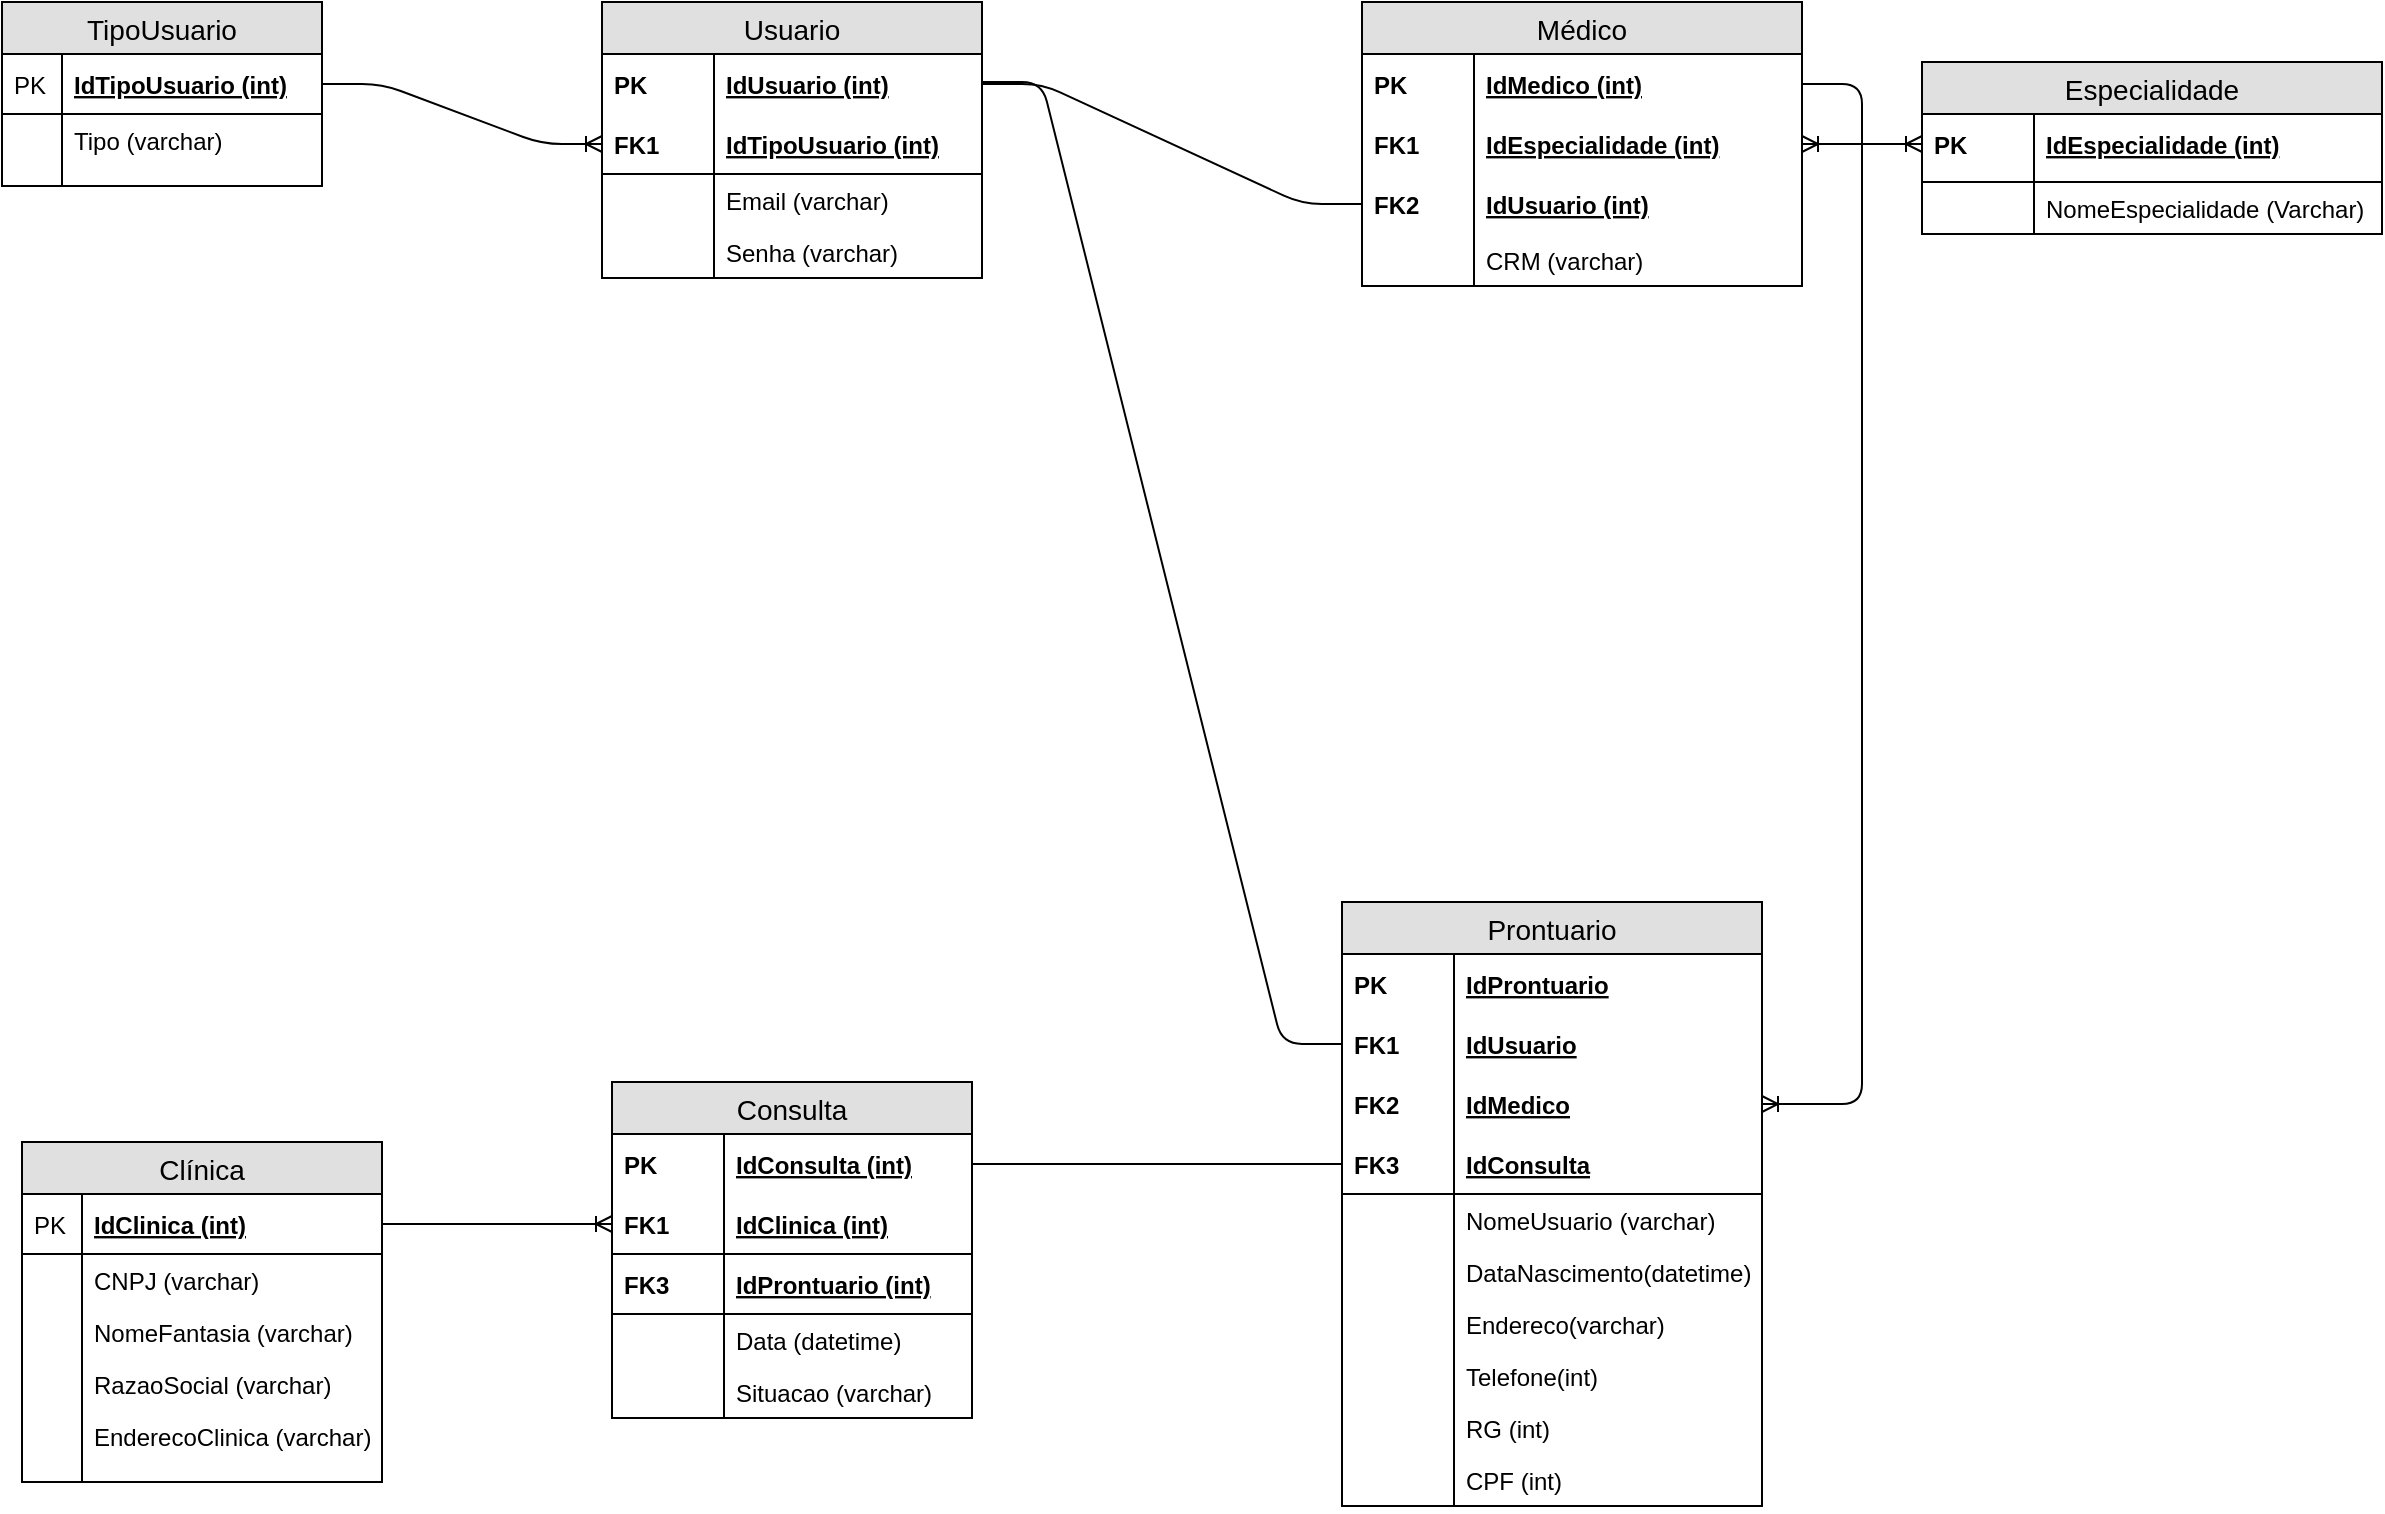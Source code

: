 <mxfile version="12.6.7"><diagram id="bmkwWJAFH-lHZ9YNsNHr" name="Page-1"><mxGraphModel dx="1038" dy="553" grid="1" gridSize="10" guides="1" tooltips="1" connect="1" arrows="1" fold="1" page="1" pageScale="1" pageWidth="827" pageHeight="1169" math="0" shadow="0"><root><mxCell id="0"/><mxCell id="1" parent="0"/><mxCell id="UD1wbPn-YDqlGRsqJC5D-1" value="Clínica" style="swimlane;fontStyle=0;childLayout=stackLayout;horizontal=1;startSize=26;fillColor=#e0e0e0;horizontalStack=0;resizeParent=1;resizeParentMax=0;resizeLast=0;collapsible=1;marginBottom=0;swimlaneFillColor=#ffffff;align=center;fontSize=14;" parent="1" vertex="1"><mxGeometry x="50" y="600" width="180" height="170" as="geometry"/></mxCell><mxCell id="UD1wbPn-YDqlGRsqJC5D-2" value="IdClinica (int)" style="shape=partialRectangle;top=0;left=0;right=0;bottom=1;align=left;verticalAlign=middle;fillColor=none;spacingLeft=34;spacingRight=4;overflow=hidden;rotatable=0;points=[[0,0.5],[1,0.5]];portConstraint=eastwest;dropTarget=0;fontStyle=5;fontSize=12;" parent="UD1wbPn-YDqlGRsqJC5D-1" vertex="1"><mxGeometry y="26" width="180" height="30" as="geometry"/></mxCell><mxCell id="UD1wbPn-YDqlGRsqJC5D-3" value="PK" style="shape=partialRectangle;top=0;left=0;bottom=0;fillColor=none;align=left;verticalAlign=middle;spacingLeft=4;spacingRight=4;overflow=hidden;rotatable=0;points=[];portConstraint=eastwest;part=1;fontSize=12;" parent="UD1wbPn-YDqlGRsqJC5D-2" vertex="1" connectable="0"><mxGeometry width="30" height="30" as="geometry"/></mxCell><mxCell id="UD1wbPn-YDqlGRsqJC5D-4" value="CNPJ (varchar)" style="shape=partialRectangle;top=0;left=0;right=0;bottom=0;align=left;verticalAlign=top;fillColor=none;spacingLeft=34;spacingRight=4;overflow=hidden;rotatable=0;points=[[0,0.5],[1,0.5]];portConstraint=eastwest;dropTarget=0;fontSize=12;" parent="UD1wbPn-YDqlGRsqJC5D-1" vertex="1"><mxGeometry y="56" width="180" height="26" as="geometry"/></mxCell><mxCell id="UD1wbPn-YDqlGRsqJC5D-5" value="" style="shape=partialRectangle;top=0;left=0;bottom=0;fillColor=none;align=left;verticalAlign=top;spacingLeft=4;spacingRight=4;overflow=hidden;rotatable=0;points=[];portConstraint=eastwest;part=1;fontSize=12;" parent="UD1wbPn-YDqlGRsqJC5D-4" vertex="1" connectable="0"><mxGeometry width="30" height="26" as="geometry"/></mxCell><mxCell id="UD1wbPn-YDqlGRsqJC5D-6" value="NomeFantasia (varchar)" style="shape=partialRectangle;top=0;left=0;right=0;bottom=0;align=left;verticalAlign=top;fillColor=none;spacingLeft=34;spacingRight=4;overflow=hidden;rotatable=0;points=[[0,0.5],[1,0.5]];portConstraint=eastwest;dropTarget=0;fontSize=12;" parent="UD1wbPn-YDqlGRsqJC5D-1" vertex="1"><mxGeometry y="82" width="180" height="26" as="geometry"/></mxCell><mxCell id="UD1wbPn-YDqlGRsqJC5D-7" value="" style="shape=partialRectangle;top=0;left=0;bottom=0;fillColor=none;align=left;verticalAlign=top;spacingLeft=4;spacingRight=4;overflow=hidden;rotatable=0;points=[];portConstraint=eastwest;part=1;fontSize=12;" parent="UD1wbPn-YDqlGRsqJC5D-6" vertex="1" connectable="0"><mxGeometry width="30" height="26" as="geometry"/></mxCell><mxCell id="f671L0dwK2tarhvl7HtC-1" value="RazaoSocial (varchar)" style="shape=partialRectangle;top=0;left=0;right=0;bottom=0;align=left;verticalAlign=top;fillColor=none;spacingLeft=34;spacingRight=4;overflow=hidden;rotatable=0;points=[[0,0.5],[1,0.5]];portConstraint=eastwest;dropTarget=0;fontSize=12;" parent="UD1wbPn-YDqlGRsqJC5D-1" vertex="1"><mxGeometry y="108" width="180" height="26" as="geometry"/></mxCell><mxCell id="f671L0dwK2tarhvl7HtC-2" value="" style="shape=partialRectangle;top=0;left=0;bottom=0;fillColor=none;align=left;verticalAlign=top;spacingLeft=4;spacingRight=4;overflow=hidden;rotatable=0;points=[];portConstraint=eastwest;part=1;fontSize=12;" parent="f671L0dwK2tarhvl7HtC-1" vertex="1" connectable="0"><mxGeometry width="30" height="26" as="geometry"/></mxCell><mxCell id="UD1wbPn-YDqlGRsqJC5D-8" value="EnderecoClinica (varchar)" style="shape=partialRectangle;top=0;left=0;right=0;bottom=0;align=left;verticalAlign=top;fillColor=none;spacingLeft=34;spacingRight=4;overflow=hidden;rotatable=0;points=[[0,0.5],[1,0.5]];portConstraint=eastwest;dropTarget=0;fontSize=12;" parent="UD1wbPn-YDqlGRsqJC5D-1" vertex="1"><mxGeometry y="134" width="180" height="26" as="geometry"/></mxCell><mxCell id="UD1wbPn-YDqlGRsqJC5D-9" value="" style="shape=partialRectangle;top=0;left=0;bottom=0;fillColor=none;align=left;verticalAlign=top;spacingLeft=4;spacingRight=4;overflow=hidden;rotatable=0;points=[];portConstraint=eastwest;part=1;fontSize=12;" parent="UD1wbPn-YDqlGRsqJC5D-8" vertex="1" connectable="0"><mxGeometry width="30" height="26" as="geometry"/></mxCell><mxCell id="UD1wbPn-YDqlGRsqJC5D-10" value="" style="shape=partialRectangle;top=0;left=0;right=0;bottom=0;align=left;verticalAlign=top;fillColor=none;spacingLeft=34;spacingRight=4;overflow=hidden;rotatable=0;points=[[0,0.5],[1,0.5]];portConstraint=eastwest;dropTarget=0;fontSize=12;" parent="UD1wbPn-YDqlGRsqJC5D-1" vertex="1"><mxGeometry y="160" width="180" height="10" as="geometry"/></mxCell><mxCell id="UD1wbPn-YDqlGRsqJC5D-11" value="" style="shape=partialRectangle;top=0;left=0;bottom=0;fillColor=none;align=left;verticalAlign=top;spacingLeft=4;spacingRight=4;overflow=hidden;rotatable=0;points=[];portConstraint=eastwest;part=1;fontSize=12;" parent="UD1wbPn-YDqlGRsqJC5D-10" vertex="1" connectable="0"><mxGeometry width="30" height="10" as="geometry"/></mxCell><mxCell id="UD1wbPn-YDqlGRsqJC5D-12" value="TipoUsuario" style="swimlane;fontStyle=0;childLayout=stackLayout;horizontal=1;startSize=26;fillColor=#e0e0e0;horizontalStack=0;resizeParent=1;resizeParentMax=0;resizeLast=0;collapsible=1;marginBottom=0;swimlaneFillColor=#ffffff;align=center;fontSize=14;" parent="1" vertex="1"><mxGeometry x="40" y="30" width="160" height="92" as="geometry"/></mxCell><mxCell id="UD1wbPn-YDqlGRsqJC5D-13" value="IdTipoUsuario (int)" style="shape=partialRectangle;top=0;left=0;right=0;bottom=1;align=left;verticalAlign=middle;fillColor=none;spacingLeft=34;spacingRight=4;overflow=hidden;rotatable=0;points=[[0,0.5],[1,0.5]];portConstraint=eastwest;dropTarget=0;fontStyle=5;fontSize=12;" parent="UD1wbPn-YDqlGRsqJC5D-12" vertex="1"><mxGeometry y="26" width="160" height="30" as="geometry"/></mxCell><mxCell id="UD1wbPn-YDqlGRsqJC5D-14" value="PK" style="shape=partialRectangle;top=0;left=0;bottom=0;fillColor=none;align=left;verticalAlign=middle;spacingLeft=4;spacingRight=4;overflow=hidden;rotatable=0;points=[];portConstraint=eastwest;part=1;fontSize=12;" parent="UD1wbPn-YDqlGRsqJC5D-13" vertex="1" connectable="0"><mxGeometry width="30" height="30" as="geometry"/></mxCell><mxCell id="UD1wbPn-YDqlGRsqJC5D-15" value="Tipo (varchar)" style="shape=partialRectangle;top=0;left=0;right=0;bottom=0;align=left;verticalAlign=top;fillColor=none;spacingLeft=34;spacingRight=4;overflow=hidden;rotatable=0;points=[[0,0.5],[1,0.5]];portConstraint=eastwest;dropTarget=0;fontSize=12;" parent="UD1wbPn-YDqlGRsqJC5D-12" vertex="1"><mxGeometry y="56" width="160" height="26" as="geometry"/></mxCell><mxCell id="UD1wbPn-YDqlGRsqJC5D-16" value="" style="shape=partialRectangle;top=0;left=0;bottom=0;fillColor=none;align=left;verticalAlign=top;spacingLeft=4;spacingRight=4;overflow=hidden;rotatable=0;points=[];portConstraint=eastwest;part=1;fontSize=12;" parent="UD1wbPn-YDqlGRsqJC5D-15" vertex="1" connectable="0"><mxGeometry width="30" height="26" as="geometry"/></mxCell><mxCell id="UD1wbPn-YDqlGRsqJC5D-21" value="" style="shape=partialRectangle;top=0;left=0;right=0;bottom=0;align=left;verticalAlign=top;fillColor=none;spacingLeft=34;spacingRight=4;overflow=hidden;rotatable=0;points=[[0,0.5],[1,0.5]];portConstraint=eastwest;dropTarget=0;fontSize=12;" parent="UD1wbPn-YDqlGRsqJC5D-12" vertex="1"><mxGeometry y="82" width="160" height="10" as="geometry"/></mxCell><mxCell id="UD1wbPn-YDqlGRsqJC5D-22" value="" style="shape=partialRectangle;top=0;left=0;bottom=0;fillColor=none;align=left;verticalAlign=top;spacingLeft=4;spacingRight=4;overflow=hidden;rotatable=0;points=[];portConstraint=eastwest;part=1;fontSize=12;" parent="UD1wbPn-YDqlGRsqJC5D-21" vertex="1" connectable="0"><mxGeometry width="30" height="10" as="geometry"/></mxCell><mxCell id="UD1wbPn-YDqlGRsqJC5D-38" value="Usuario" style="swimlane;fontStyle=0;childLayout=stackLayout;horizontal=1;startSize=26;fillColor=#e0e0e0;horizontalStack=0;resizeParent=1;resizeParentMax=0;resizeLast=0;collapsible=1;marginBottom=0;swimlaneFillColor=#ffffff;align=center;fontSize=14;" parent="1" vertex="1"><mxGeometry x="340" y="30" width="190" height="138" as="geometry"/></mxCell><mxCell id="UD1wbPn-YDqlGRsqJC5D-39" value="IdUsuario (int)" style="shape=partialRectangle;top=0;left=0;right=0;bottom=0;align=left;verticalAlign=middle;fillColor=none;spacingLeft=60;spacingRight=4;overflow=hidden;rotatable=0;points=[[0,0.5],[1,0.5]];portConstraint=eastwest;dropTarget=0;fontStyle=5;fontSize=12;" parent="UD1wbPn-YDqlGRsqJC5D-38" vertex="1"><mxGeometry y="26" width="190" height="30" as="geometry"/></mxCell><mxCell id="UD1wbPn-YDqlGRsqJC5D-40" value="PK" style="shape=partialRectangle;fontStyle=1;top=0;left=0;bottom=0;fillColor=none;align=left;verticalAlign=middle;spacingLeft=4;spacingRight=4;overflow=hidden;rotatable=0;points=[];portConstraint=eastwest;part=1;fontSize=12;" parent="UD1wbPn-YDqlGRsqJC5D-39" vertex="1" connectable="0"><mxGeometry width="56" height="30" as="geometry"/></mxCell><mxCell id="UD1wbPn-YDqlGRsqJC5D-41" value="IdTipoUsuario (int)" style="shape=partialRectangle;top=0;left=0;right=0;bottom=1;align=left;verticalAlign=middle;fillColor=none;spacingLeft=60;spacingRight=4;overflow=hidden;rotatable=0;points=[[0,0.5],[1,0.5]];portConstraint=eastwest;dropTarget=0;fontStyle=5;fontSize=12;" parent="UD1wbPn-YDqlGRsqJC5D-38" vertex="1"><mxGeometry y="56" width="190" height="30" as="geometry"/></mxCell><mxCell id="UD1wbPn-YDqlGRsqJC5D-42" value="FK1" style="shape=partialRectangle;fontStyle=1;top=0;left=0;bottom=0;fillColor=none;align=left;verticalAlign=middle;spacingLeft=4;spacingRight=4;overflow=hidden;rotatable=0;points=[];portConstraint=eastwest;part=1;fontSize=12;" parent="UD1wbPn-YDqlGRsqJC5D-41" vertex="1" connectable="0"><mxGeometry width="56" height="30" as="geometry"/></mxCell><mxCell id="UD1wbPn-YDqlGRsqJC5D-49" value="Email (varchar)" style="shape=partialRectangle;top=0;left=0;right=0;bottom=0;align=left;verticalAlign=top;fillColor=none;spacingLeft=60;spacingRight=4;overflow=hidden;rotatable=0;points=[[0,0.5],[1,0.5]];portConstraint=eastwest;dropTarget=0;fontSize=12;" parent="UD1wbPn-YDqlGRsqJC5D-38" vertex="1"><mxGeometry y="86" width="190" height="26" as="geometry"/></mxCell><mxCell id="UD1wbPn-YDqlGRsqJC5D-50" value="" style="shape=partialRectangle;top=0;left=0;bottom=0;fillColor=none;align=left;verticalAlign=top;spacingLeft=4;spacingRight=4;overflow=hidden;rotatable=0;points=[];portConstraint=eastwest;part=1;fontSize=12;" parent="UD1wbPn-YDqlGRsqJC5D-49" vertex="1" connectable="0"><mxGeometry width="56" height="26" as="geometry"/></mxCell><mxCell id="UD1wbPn-YDqlGRsqJC5D-51" value="Senha (varchar)" style="shape=partialRectangle;top=0;left=0;right=0;bottom=0;align=left;verticalAlign=top;fillColor=none;spacingLeft=60;spacingRight=4;overflow=hidden;rotatable=0;points=[[0,0.5],[1,0.5]];portConstraint=eastwest;dropTarget=0;fontSize=12;" parent="UD1wbPn-YDqlGRsqJC5D-38" vertex="1"><mxGeometry y="112" width="190" height="26" as="geometry"/></mxCell><mxCell id="UD1wbPn-YDqlGRsqJC5D-52" value="" style="shape=partialRectangle;top=0;left=0;bottom=0;fillColor=none;align=left;verticalAlign=top;spacingLeft=4;spacingRight=4;overflow=hidden;rotatable=0;points=[];portConstraint=eastwest;part=1;fontSize=12;" parent="UD1wbPn-YDqlGRsqJC5D-51" vertex="1" connectable="0"><mxGeometry width="56" height="26" as="geometry"/></mxCell><mxCell id="UD1wbPn-YDqlGRsqJC5D-66" value="Consulta" style="swimlane;fontStyle=0;childLayout=stackLayout;horizontal=1;startSize=26;fillColor=#e0e0e0;horizontalStack=0;resizeParent=1;resizeParentMax=0;resizeLast=0;collapsible=1;marginBottom=0;swimlaneFillColor=#ffffff;align=center;fontSize=14;" parent="1" vertex="1"><mxGeometry x="345" y="570" width="180" height="168" as="geometry"/></mxCell><mxCell id="UD1wbPn-YDqlGRsqJC5D-67" value="IdConsulta (int)" style="shape=partialRectangle;top=0;left=0;right=0;bottom=0;align=left;verticalAlign=middle;fillColor=none;spacingLeft=60;spacingRight=4;overflow=hidden;rotatable=0;points=[[0,0.5],[1,0.5]];portConstraint=eastwest;dropTarget=0;fontStyle=5;fontSize=12;" parent="UD1wbPn-YDqlGRsqJC5D-66" vertex="1"><mxGeometry y="26" width="180" height="30" as="geometry"/></mxCell><mxCell id="UD1wbPn-YDqlGRsqJC5D-68" value="PK" style="shape=partialRectangle;fontStyle=1;top=0;left=0;bottom=0;fillColor=none;align=left;verticalAlign=middle;spacingLeft=4;spacingRight=4;overflow=hidden;rotatable=0;points=[];portConstraint=eastwest;part=1;fontSize=12;" parent="UD1wbPn-YDqlGRsqJC5D-67" vertex="1" connectable="0"><mxGeometry width="56" height="30" as="geometry"/></mxCell><mxCell id="UD1wbPn-YDqlGRsqJC5D-69" value="IdClinica (int)" style="shape=partialRectangle;top=0;left=0;right=0;bottom=1;align=left;verticalAlign=middle;fillColor=none;spacingLeft=60;spacingRight=4;overflow=hidden;rotatable=0;points=[[0,0.5],[1,0.5]];portConstraint=eastwest;dropTarget=0;fontStyle=5;fontSize=12;" parent="UD1wbPn-YDqlGRsqJC5D-66" vertex="1"><mxGeometry y="56" width="180" height="30" as="geometry"/></mxCell><mxCell id="UD1wbPn-YDqlGRsqJC5D-70" value="FK1" style="shape=partialRectangle;fontStyle=1;top=0;left=0;bottom=0;fillColor=none;align=left;verticalAlign=middle;spacingLeft=4;spacingRight=4;overflow=hidden;rotatable=0;points=[];portConstraint=eastwest;part=1;fontSize=12;" parent="UD1wbPn-YDqlGRsqJC5D-69" vertex="1" connectable="0"><mxGeometry width="56" height="30" as="geometry"/></mxCell><mxCell id="UD1wbPn-YDqlGRsqJC5D-164" value="IdProntuario (int)" style="shape=partialRectangle;top=0;left=0;right=0;bottom=1;align=left;verticalAlign=middle;fillColor=none;spacingLeft=60;spacingRight=4;overflow=hidden;rotatable=0;points=[[0,0.5],[1,0.5]];portConstraint=eastwest;dropTarget=0;fontStyle=5;fontSize=12;" parent="UD1wbPn-YDqlGRsqJC5D-66" vertex="1"><mxGeometry y="86" width="180" height="30" as="geometry"/></mxCell><mxCell id="UD1wbPn-YDqlGRsqJC5D-165" value="FK3" style="shape=partialRectangle;fontStyle=1;top=0;left=0;bottom=0;fillColor=none;align=left;verticalAlign=middle;spacingLeft=4;spacingRight=4;overflow=hidden;rotatable=0;points=[];portConstraint=eastwest;part=1;fontSize=12;" parent="UD1wbPn-YDqlGRsqJC5D-164" vertex="1" connectable="0"><mxGeometry width="56" height="30" as="geometry"/></mxCell><mxCell id="UD1wbPn-YDqlGRsqJC5D-71" value="Data (datetime)" style="shape=partialRectangle;top=0;left=0;right=0;bottom=0;align=left;verticalAlign=top;fillColor=none;spacingLeft=60;spacingRight=4;overflow=hidden;rotatable=0;points=[[0,0.5],[1,0.5]];portConstraint=eastwest;dropTarget=0;fontSize=12;" parent="UD1wbPn-YDqlGRsqJC5D-66" vertex="1"><mxGeometry y="116" width="180" height="26" as="geometry"/></mxCell><mxCell id="UD1wbPn-YDqlGRsqJC5D-72" value="" style="shape=partialRectangle;top=0;left=0;bottom=0;fillColor=none;align=left;verticalAlign=top;spacingLeft=4;spacingRight=4;overflow=hidden;rotatable=0;points=[];portConstraint=eastwest;part=1;fontSize=12;" parent="UD1wbPn-YDqlGRsqJC5D-71" vertex="1" connectable="0"><mxGeometry width="56" height="26" as="geometry"/></mxCell><mxCell id="UD1wbPn-YDqlGRsqJC5D-169" value="Situacao (varchar)" style="shape=partialRectangle;top=0;left=0;right=0;bottom=0;align=left;verticalAlign=top;fillColor=none;spacingLeft=60;spacingRight=4;overflow=hidden;rotatable=0;points=[[0,0.5],[1,0.5]];portConstraint=eastwest;dropTarget=0;fontSize=12;" parent="UD1wbPn-YDqlGRsqJC5D-66" vertex="1"><mxGeometry y="142" width="180" height="26" as="geometry"/></mxCell><mxCell id="UD1wbPn-YDqlGRsqJC5D-170" value="" style="shape=partialRectangle;top=0;left=0;bottom=0;fillColor=none;align=left;verticalAlign=top;spacingLeft=4;spacingRight=4;overflow=hidden;rotatable=0;points=[];portConstraint=eastwest;part=1;fontSize=12;" parent="UD1wbPn-YDqlGRsqJC5D-169" vertex="1" connectable="0"><mxGeometry width="56" height="26" as="geometry"/></mxCell><mxCell id="UD1wbPn-YDqlGRsqJC5D-99" value="Especialidade" style="swimlane;fontStyle=0;childLayout=stackLayout;horizontal=1;startSize=26;fillColor=#e0e0e0;horizontalStack=0;resizeParent=1;resizeParentMax=0;resizeLast=0;collapsible=1;marginBottom=0;swimlaneFillColor=#ffffff;align=center;fontSize=14;" parent="1" vertex="1"><mxGeometry x="1000" y="60" width="230" height="86" as="geometry"><mxRectangle x="850" y="230" width="120" height="26" as="alternateBounds"/></mxGeometry></mxCell><mxCell id="UD1wbPn-YDqlGRsqJC5D-100" value="IdEspecialidade (int)" style="shape=partialRectangle;top=0;left=0;right=0;bottom=0;align=left;verticalAlign=middle;fillColor=none;spacingLeft=60;spacingRight=4;overflow=hidden;rotatable=0;points=[[0,0.5],[1,0.5]];portConstraint=eastwest;dropTarget=0;fontStyle=5;fontSize=12;" parent="UD1wbPn-YDqlGRsqJC5D-99" vertex="1"><mxGeometry y="26" width="230" height="30" as="geometry"/></mxCell><mxCell id="UD1wbPn-YDqlGRsqJC5D-101" value="PK" style="shape=partialRectangle;fontStyle=1;top=0;left=0;bottom=0;fillColor=none;align=left;verticalAlign=middle;spacingLeft=4;spacingRight=4;overflow=hidden;rotatable=0;points=[];portConstraint=eastwest;part=1;fontSize=12;" parent="UD1wbPn-YDqlGRsqJC5D-100" vertex="1" connectable="0"><mxGeometry width="56" height="30" as="geometry"/></mxCell><mxCell id="UD1wbPn-YDqlGRsqJC5D-102" value="" style="shape=partialRectangle;top=0;left=0;right=0;bottom=1;align=left;verticalAlign=middle;fillColor=none;spacingLeft=60;spacingRight=4;overflow=hidden;rotatable=0;points=[[0,0.5],[1,0.5]];portConstraint=eastwest;dropTarget=0;fontStyle=5;fontSize=12;" parent="UD1wbPn-YDqlGRsqJC5D-99" vertex="1"><mxGeometry y="56" width="230" height="4" as="geometry"/></mxCell><mxCell id="UD1wbPn-YDqlGRsqJC5D-103" value="" style="shape=partialRectangle;fontStyle=1;top=0;left=0;bottom=0;fillColor=none;align=left;verticalAlign=middle;spacingLeft=4;spacingRight=4;overflow=hidden;rotatable=0;points=[];portConstraint=eastwest;part=1;fontSize=12;" parent="UD1wbPn-YDqlGRsqJC5D-102" vertex="1" connectable="0"><mxGeometry width="56" height="4" as="geometry"/></mxCell><mxCell id="UD1wbPn-YDqlGRsqJC5D-104" value="NomeEspecialidade (Varchar)" style="shape=partialRectangle;top=0;left=0;right=0;bottom=0;align=left;verticalAlign=top;fillColor=none;spacingLeft=60;spacingRight=4;overflow=hidden;rotatable=0;points=[[0,0.5],[1,0.5]];portConstraint=eastwest;dropTarget=0;fontSize=12;" parent="UD1wbPn-YDqlGRsqJC5D-99" vertex="1"><mxGeometry y="60" width="230" height="26" as="geometry"/></mxCell><mxCell id="UD1wbPn-YDqlGRsqJC5D-105" value="" style="shape=partialRectangle;top=0;left=0;bottom=0;fillColor=none;align=left;verticalAlign=top;spacingLeft=4;spacingRight=4;overflow=hidden;rotatable=0;points=[];portConstraint=eastwest;part=1;fontSize=12;" parent="UD1wbPn-YDqlGRsqJC5D-104" vertex="1" connectable="0"><mxGeometry width="56" height="26" as="geometry"/></mxCell><mxCell id="UD1wbPn-YDqlGRsqJC5D-118" value="Médico" style="swimlane;fontStyle=0;childLayout=stackLayout;horizontal=1;startSize=26;fillColor=#e0e0e0;horizontalStack=0;resizeParent=1;resizeParentMax=0;resizeLast=0;collapsible=1;marginBottom=0;swimlaneFillColor=#ffffff;align=center;fontSize=14;" parent="1" vertex="1"><mxGeometry x="720" y="30" width="220" height="142" as="geometry"/></mxCell><mxCell id="UD1wbPn-YDqlGRsqJC5D-119" value="IdMedico (int)" style="shape=partialRectangle;top=0;left=0;right=0;bottom=0;align=left;verticalAlign=middle;fillColor=none;spacingLeft=60;spacingRight=4;overflow=hidden;rotatable=0;points=[[0,0.5],[1,0.5]];portConstraint=eastwest;dropTarget=0;fontStyle=5;fontSize=12;" parent="UD1wbPn-YDqlGRsqJC5D-118" vertex="1"><mxGeometry y="26" width="220" height="30" as="geometry"/></mxCell><mxCell id="UD1wbPn-YDqlGRsqJC5D-120" value="PK" style="shape=partialRectangle;fontStyle=1;top=0;left=0;bottom=0;fillColor=none;align=left;verticalAlign=middle;spacingLeft=4;spacingRight=4;overflow=hidden;rotatable=0;points=[];portConstraint=eastwest;part=1;fontSize=12;" parent="UD1wbPn-YDqlGRsqJC5D-119" vertex="1" connectable="0"><mxGeometry width="56" height="30" as="geometry"/></mxCell><mxCell id="UD1wbPn-YDqlGRsqJC5D-121" value="IdEspecialidade (int)" style="shape=partialRectangle;top=0;left=0;right=0;bottom=0;align=left;verticalAlign=middle;fillColor=none;spacingLeft=60;spacingRight=4;overflow=hidden;rotatable=0;points=[[0,0.5],[1,0.5]];portConstraint=eastwest;dropTarget=0;fontStyle=5;fontSize=12;" parent="UD1wbPn-YDqlGRsqJC5D-118" vertex="1"><mxGeometry y="56" width="220" height="30" as="geometry"/></mxCell><mxCell id="UD1wbPn-YDqlGRsqJC5D-122" value="FK1" style="shape=partialRectangle;fontStyle=1;top=0;left=0;bottom=0;fillColor=none;align=left;verticalAlign=middle;spacingLeft=4;spacingRight=4;overflow=hidden;rotatable=0;points=[];portConstraint=eastwest;part=1;fontSize=12;" parent="UD1wbPn-YDqlGRsqJC5D-121" vertex="1" connectable="0"><mxGeometry width="56" height="30" as="geometry"/></mxCell><mxCell id="UD1wbPn-YDqlGRsqJC5D-152" value="IdUsuario (int)" style="shape=partialRectangle;top=0;left=0;right=0;bottom=0;align=left;verticalAlign=middle;fillColor=none;spacingLeft=60;spacingRight=4;overflow=hidden;rotatable=0;points=[[0,0.5],[1,0.5]];portConstraint=eastwest;dropTarget=0;fontStyle=5;fontSize=12;" parent="UD1wbPn-YDqlGRsqJC5D-118" vertex="1"><mxGeometry y="86" width="220" height="30" as="geometry"/></mxCell><mxCell id="UD1wbPn-YDqlGRsqJC5D-153" value="FK2" style="shape=partialRectangle;fontStyle=1;top=0;left=0;bottom=0;fillColor=none;align=left;verticalAlign=middle;spacingLeft=4;spacingRight=4;overflow=hidden;rotatable=0;points=[];portConstraint=eastwest;part=1;fontSize=12;" parent="UD1wbPn-YDqlGRsqJC5D-152" vertex="1" connectable="0"><mxGeometry width="56" height="30" as="geometry"/></mxCell><mxCell id="UD1wbPn-YDqlGRsqJC5D-125" value="CRM (varchar)" style="shape=partialRectangle;top=0;left=0;right=0;bottom=0;align=left;verticalAlign=top;fillColor=none;spacingLeft=60;spacingRight=4;overflow=hidden;rotatable=0;points=[[0,0.5],[1,0.5]];portConstraint=eastwest;dropTarget=0;fontSize=12;" parent="UD1wbPn-YDqlGRsqJC5D-118" vertex="1"><mxGeometry y="116" width="220" height="26" as="geometry"/></mxCell><mxCell id="UD1wbPn-YDqlGRsqJC5D-126" value="" style="shape=partialRectangle;top=0;left=0;bottom=0;fillColor=none;align=left;verticalAlign=top;spacingLeft=4;spacingRight=4;overflow=hidden;rotatable=0;points=[];portConstraint=eastwest;part=1;fontSize=12;" parent="UD1wbPn-YDqlGRsqJC5D-125" vertex="1" connectable="0"><mxGeometry width="56" height="26" as="geometry"/></mxCell><mxCell id="UD1wbPn-YDqlGRsqJC5D-146" value="" style="edgeStyle=entityRelationEdgeStyle;fontSize=12;html=1;endArrow=ERoneToMany;entryX=0;entryY=0.5;entryDx=0;entryDy=0;exitX=1;exitY=0.5;exitDx=0;exitDy=0;" parent="1" source="UD1wbPn-YDqlGRsqJC5D-13" target="UD1wbPn-YDqlGRsqJC5D-41" edge="1"><mxGeometry width="100" height="100" relative="1" as="geometry"><mxPoint x="210" y="70" as="sourcePoint"/><mxPoint x="290" y="340" as="targetPoint"/></mxGeometry></mxCell><mxCell id="UD1wbPn-YDqlGRsqJC5D-148" value="" style="edgeStyle=entityRelationEdgeStyle;fontSize=12;html=1;endArrow=ERoneToMany;entryX=0;entryY=0.5;entryDx=0;entryDy=0;endFill=0;startArrow=ERoneToMany;startFill=0;exitX=1;exitY=0.5;exitDx=0;exitDy=0;" parent="1" source="UD1wbPn-YDqlGRsqJC5D-121" target="UD1wbPn-YDqlGRsqJC5D-100" edge="1"><mxGeometry width="100" height="100" relative="1" as="geometry"><mxPoint x="780" y="590" as="sourcePoint"/><mxPoint x="920" y="370" as="targetPoint"/></mxGeometry></mxCell><mxCell id="UD1wbPn-YDqlGRsqJC5D-149" value="" style="edgeStyle=entityRelationEdgeStyle;fontSize=12;html=1;endArrow=none;endFill=0;entryX=0;entryY=0.5;entryDx=0;entryDy=0;exitX=1;exitY=0.5;exitDx=0;exitDy=0;" parent="1" source="UD1wbPn-YDqlGRsqJC5D-39" target="UD1wbPn-YDqlGRsqJC5D-152" edge="1"><mxGeometry width="100" height="100" relative="1" as="geometry"><mxPoint x="590" y="140" as="sourcePoint"/><mxPoint x="230" y="740" as="targetPoint"/></mxGeometry></mxCell><mxCell id="UD1wbPn-YDqlGRsqJC5D-154" value="" style="edgeStyle=entityRelationEdgeStyle;fontSize=12;html=1;endArrow=none;endFill=0;startArrow=ERoneToMany;startFill=0;" parent="1" source="4uoGXUsN0uRYnBHvxguz-14" target="UD1wbPn-YDqlGRsqJC5D-119" edge="1"><mxGeometry width="100" height="100" relative="1" as="geometry"><mxPoint x="520" y="623" as="sourcePoint"/><mxPoint x="660" y="410" as="targetPoint"/></mxGeometry></mxCell><mxCell id="UD1wbPn-YDqlGRsqJC5D-155" value="" style="edgeStyle=entityRelationEdgeStyle;fontSize=12;html=1;endArrow=ERoneToMany;endFill=0;entryX=0;entryY=0.5;entryDx=0;entryDy=0;exitX=1;exitY=0.5;exitDx=0;exitDy=0;" parent="1" source="UD1wbPn-YDqlGRsqJC5D-2" target="UD1wbPn-YDqlGRsqJC5D-69" edge="1"><mxGeometry width="100" height="100" relative="1" as="geometry"><mxPoint x="40" y="820" as="sourcePoint"/><mxPoint x="340" y="653" as="targetPoint"/></mxGeometry></mxCell><mxCell id="UD1wbPn-YDqlGRsqJC5D-166" value="" style="edgeStyle=entityRelationEdgeStyle;fontSize=12;html=1;endArrow=none;exitX=1;exitY=0.5;exitDx=0;exitDy=0;endFill=0;startArrow=none;startFill=0;entryX=0;entryY=0.5;entryDx=0;entryDy=0;" parent="1" source="UD1wbPn-YDqlGRsqJC5D-67" target="4uoGXUsN0uRYnBHvxguz-6" edge="1"><mxGeometry width="100" height="100" relative="1" as="geometry"><mxPoint x="290" y="850" as="sourcePoint"/><mxPoint x="650" y="350" as="targetPoint"/></mxGeometry></mxCell><mxCell id="4uoGXUsN0uRYnBHvxguz-3" value="Prontuario" style="swimlane;fontStyle=0;childLayout=stackLayout;horizontal=1;startSize=26;fillColor=#e0e0e0;horizontalStack=0;resizeParent=1;resizeParentMax=0;resizeLast=0;collapsible=1;marginBottom=0;swimlaneFillColor=#ffffff;align=center;fontSize=14;" vertex="1" parent="1"><mxGeometry x="710" y="480" width="210" height="302" as="geometry"/></mxCell><mxCell id="4uoGXUsN0uRYnBHvxguz-4" value="IdProntuario" style="shape=partialRectangle;top=0;left=0;right=0;bottom=0;align=left;verticalAlign=middle;fillColor=none;spacingLeft=60;spacingRight=4;overflow=hidden;rotatable=0;points=[[0,0.5],[1,0.5]];portConstraint=eastwest;dropTarget=0;fontStyle=5;fontSize=12;" vertex="1" parent="4uoGXUsN0uRYnBHvxguz-3"><mxGeometry y="26" width="210" height="30" as="geometry"/></mxCell><mxCell id="4uoGXUsN0uRYnBHvxguz-5" value="PK" style="shape=partialRectangle;fontStyle=1;top=0;left=0;bottom=0;fillColor=none;align=left;verticalAlign=middle;spacingLeft=4;spacingRight=4;overflow=hidden;rotatable=0;points=[];portConstraint=eastwest;part=1;fontSize=12;" vertex="1" connectable="0" parent="4uoGXUsN0uRYnBHvxguz-4"><mxGeometry width="56" height="30" as="geometry"/></mxCell><mxCell id="4uoGXUsN0uRYnBHvxguz-12" value="IdUsuario" style="shape=partialRectangle;top=0;left=0;right=0;bottom=0;align=left;verticalAlign=middle;fillColor=none;spacingLeft=60;spacingRight=4;overflow=hidden;rotatable=0;points=[[0,0.5],[1,0.5]];portConstraint=eastwest;dropTarget=0;fontStyle=5;fontSize=12;" vertex="1" parent="4uoGXUsN0uRYnBHvxguz-3"><mxGeometry y="56" width="210" height="30" as="geometry"/></mxCell><mxCell id="4uoGXUsN0uRYnBHvxguz-13" value="FK1" style="shape=partialRectangle;fontStyle=1;top=0;left=0;bottom=0;fillColor=none;align=left;verticalAlign=middle;spacingLeft=4;spacingRight=4;overflow=hidden;rotatable=0;points=[];portConstraint=eastwest;part=1;fontSize=12;" vertex="1" connectable="0" parent="4uoGXUsN0uRYnBHvxguz-12"><mxGeometry width="56" height="30" as="geometry"/></mxCell><mxCell id="4uoGXUsN0uRYnBHvxguz-14" value="IdMedico" style="shape=partialRectangle;top=0;left=0;right=0;bottom=0;align=left;verticalAlign=middle;fillColor=none;spacingLeft=60;spacingRight=4;overflow=hidden;rotatable=0;points=[[0,0.5],[1,0.5]];portConstraint=eastwest;dropTarget=0;fontStyle=5;fontSize=12;" vertex="1" parent="4uoGXUsN0uRYnBHvxguz-3"><mxGeometry y="86" width="210" height="30" as="geometry"/></mxCell><mxCell id="4uoGXUsN0uRYnBHvxguz-15" value="FK2" style="shape=partialRectangle;fontStyle=1;top=0;left=0;bottom=0;fillColor=none;align=left;verticalAlign=middle;spacingLeft=4;spacingRight=4;overflow=hidden;rotatable=0;points=[];portConstraint=eastwest;part=1;fontSize=12;" vertex="1" connectable="0" parent="4uoGXUsN0uRYnBHvxguz-14"><mxGeometry width="56" height="30" as="geometry"/></mxCell><mxCell id="4uoGXUsN0uRYnBHvxguz-6" value="IdConsulta" style="shape=partialRectangle;top=0;left=0;right=0;bottom=1;align=left;verticalAlign=middle;fillColor=none;spacingLeft=60;spacingRight=4;overflow=hidden;rotatable=0;points=[[0,0.5],[1,0.5]];portConstraint=eastwest;dropTarget=0;fontStyle=5;fontSize=12;" vertex="1" parent="4uoGXUsN0uRYnBHvxguz-3"><mxGeometry y="116" width="210" height="30" as="geometry"/></mxCell><mxCell id="4uoGXUsN0uRYnBHvxguz-7" value="FK3" style="shape=partialRectangle;fontStyle=1;top=0;left=0;bottom=0;fillColor=none;align=left;verticalAlign=middle;spacingLeft=4;spacingRight=4;overflow=hidden;rotatable=0;points=[];portConstraint=eastwest;part=1;fontSize=12;" vertex="1" connectable="0" parent="4uoGXUsN0uRYnBHvxguz-6"><mxGeometry width="56" height="30" as="geometry"/></mxCell><mxCell id="4uoGXUsN0uRYnBHvxguz-8" value="NomeUsuario (varchar)" style="shape=partialRectangle;top=0;left=0;right=0;bottom=0;align=left;verticalAlign=top;fillColor=none;spacingLeft=60;spacingRight=4;overflow=hidden;rotatable=0;points=[[0,0.5],[1,0.5]];portConstraint=eastwest;dropTarget=0;fontSize=12;" vertex="1" parent="4uoGXUsN0uRYnBHvxguz-3"><mxGeometry y="146" width="210" height="26" as="geometry"/></mxCell><mxCell id="4uoGXUsN0uRYnBHvxguz-9" value="" style="shape=partialRectangle;top=0;left=0;bottom=0;fillColor=none;align=left;verticalAlign=top;spacingLeft=4;spacingRight=4;overflow=hidden;rotatable=0;points=[];portConstraint=eastwest;part=1;fontSize=12;" vertex="1" connectable="0" parent="4uoGXUsN0uRYnBHvxguz-8"><mxGeometry width="56" height="26" as="geometry"/></mxCell><mxCell id="4uoGXUsN0uRYnBHvxguz-19" value="DataNascimento(datetime)" style="shape=partialRectangle;top=0;left=0;right=0;bottom=0;align=left;verticalAlign=top;fillColor=none;spacingLeft=60;spacingRight=4;overflow=hidden;rotatable=0;points=[[0,0.5],[1,0.5]];portConstraint=eastwest;dropTarget=0;fontSize=12;" vertex="1" parent="4uoGXUsN0uRYnBHvxguz-3"><mxGeometry y="172" width="210" height="26" as="geometry"/></mxCell><mxCell id="4uoGXUsN0uRYnBHvxguz-20" value="" style="shape=partialRectangle;top=0;left=0;bottom=0;fillColor=none;align=left;verticalAlign=top;spacingLeft=4;spacingRight=4;overflow=hidden;rotatable=0;points=[];portConstraint=eastwest;part=1;fontSize=12;" vertex="1" connectable="0" parent="4uoGXUsN0uRYnBHvxguz-19"><mxGeometry width="56" height="26" as="geometry"/></mxCell><mxCell id="4uoGXUsN0uRYnBHvxguz-25" value="Endereco(varchar)" style="shape=partialRectangle;top=0;left=0;right=0;bottom=0;align=left;verticalAlign=top;fillColor=none;spacingLeft=60;spacingRight=4;overflow=hidden;rotatable=0;points=[[0,0.5],[1,0.5]];portConstraint=eastwest;dropTarget=0;fontSize=12;" vertex="1" parent="4uoGXUsN0uRYnBHvxguz-3"><mxGeometry y="198" width="210" height="26" as="geometry"/></mxCell><mxCell id="4uoGXUsN0uRYnBHvxguz-26" value="" style="shape=partialRectangle;top=0;left=0;bottom=0;fillColor=none;align=left;verticalAlign=top;spacingLeft=4;spacingRight=4;overflow=hidden;rotatable=0;points=[];portConstraint=eastwest;part=1;fontSize=12;" vertex="1" connectable="0" parent="4uoGXUsN0uRYnBHvxguz-25"><mxGeometry width="56" height="26" as="geometry"/></mxCell><mxCell id="4uoGXUsN0uRYnBHvxguz-27" value="Telefone(int)" style="shape=partialRectangle;top=0;left=0;right=0;bottom=0;align=left;verticalAlign=top;fillColor=none;spacingLeft=60;spacingRight=4;overflow=hidden;rotatable=0;points=[[0,0.5],[1,0.5]];portConstraint=eastwest;dropTarget=0;fontSize=12;" vertex="1" parent="4uoGXUsN0uRYnBHvxguz-3"><mxGeometry y="224" width="210" height="26" as="geometry"/></mxCell><mxCell id="4uoGXUsN0uRYnBHvxguz-28" value="" style="shape=partialRectangle;top=0;left=0;bottom=0;fillColor=none;align=left;verticalAlign=top;spacingLeft=4;spacingRight=4;overflow=hidden;rotatable=0;points=[];portConstraint=eastwest;part=1;fontSize=12;" vertex="1" connectable="0" parent="4uoGXUsN0uRYnBHvxguz-27"><mxGeometry width="56" height="26" as="geometry"/></mxCell><mxCell id="4uoGXUsN0uRYnBHvxguz-21" value="RG (int)" style="shape=partialRectangle;top=0;left=0;right=0;bottom=0;align=left;verticalAlign=top;fillColor=none;spacingLeft=60;spacingRight=4;overflow=hidden;rotatable=0;points=[[0,0.5],[1,0.5]];portConstraint=eastwest;dropTarget=0;fontSize=12;" vertex="1" parent="4uoGXUsN0uRYnBHvxguz-3"><mxGeometry y="250" width="210" height="26" as="geometry"/></mxCell><mxCell id="4uoGXUsN0uRYnBHvxguz-22" value="" style="shape=partialRectangle;top=0;left=0;bottom=0;fillColor=none;align=left;verticalAlign=top;spacingLeft=4;spacingRight=4;overflow=hidden;rotatable=0;points=[];portConstraint=eastwest;part=1;fontSize=12;" vertex="1" connectable="0" parent="4uoGXUsN0uRYnBHvxguz-21"><mxGeometry width="56" height="26" as="geometry"/></mxCell><mxCell id="4uoGXUsN0uRYnBHvxguz-23" value="CPF (int)" style="shape=partialRectangle;top=0;left=0;right=0;bottom=0;align=left;verticalAlign=top;fillColor=none;spacingLeft=60;spacingRight=4;overflow=hidden;rotatable=0;points=[[0,0.5],[1,0.5]];portConstraint=eastwest;dropTarget=0;fontSize=12;" vertex="1" parent="4uoGXUsN0uRYnBHvxguz-3"><mxGeometry y="276" width="210" height="26" as="geometry"/></mxCell><mxCell id="4uoGXUsN0uRYnBHvxguz-24" value="" style="shape=partialRectangle;top=0;left=0;bottom=0;fillColor=none;align=left;verticalAlign=top;spacingLeft=4;spacingRight=4;overflow=hidden;rotatable=0;points=[];portConstraint=eastwest;part=1;fontSize=12;" vertex="1" connectable="0" parent="4uoGXUsN0uRYnBHvxguz-23"><mxGeometry width="56" height="26" as="geometry"/></mxCell><mxCell id="4uoGXUsN0uRYnBHvxguz-18" value="" style="edgeStyle=entityRelationEdgeStyle;fontSize=12;html=1;endArrow=none;endFill=0;" edge="1" parent="1" target="4uoGXUsN0uRYnBHvxguz-12"><mxGeometry width="100" height="100" relative="1" as="geometry"><mxPoint x="530" y="70" as="sourcePoint"/><mxPoint x="730" y="141" as="targetPoint"/></mxGeometry></mxCell></root></mxGraphModel></diagram></mxfile>